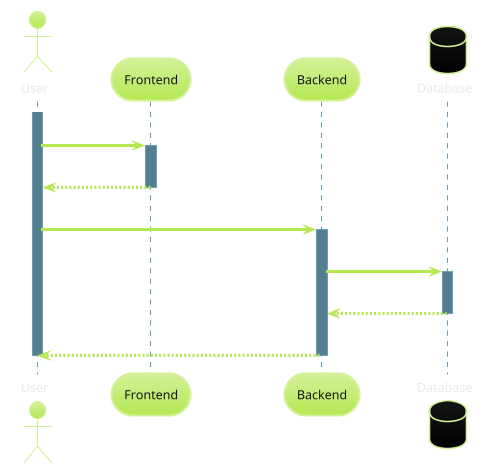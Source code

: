 @startuml
!theme hacker
autonumber
skinparam sequenceMessageAlign center
skinparam responseMessageBelowArrow true

actor User
' cloud Blockchain

participant Frontend
participant Backend
database Database
activate User
User -> Frontend
activate Frontend
Frontend --> User
deactivate Frontend
User -> Backend
activate Backend
Backend -> Database
activate Database
Database --> Backend
deactivate Database
Backend  -->  User
deactivate Backend
deactivate User

@enduml